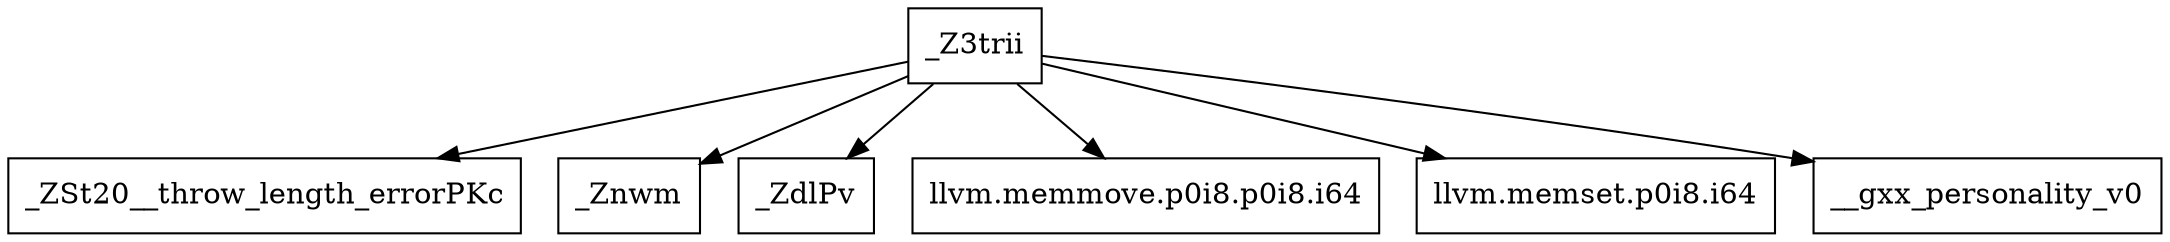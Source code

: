digraph "Call Graph" {
  node [shape=box];
  "\_Z3trii" -> "\_ZSt20\_\_throw\_length\_errorPKc";
  "\_Z3trii" -> "\_Znwm";
  "\_Z3trii" -> "\_ZdlPv";
  "\_Z3trii" -> "llvm.memmove.p0i8.p0i8.i64";
  "\_Z3trii" -> "llvm.memset.p0i8.i64";
  "\_Z3trii" -> "\_\_gxx\_personality\_v0";
}